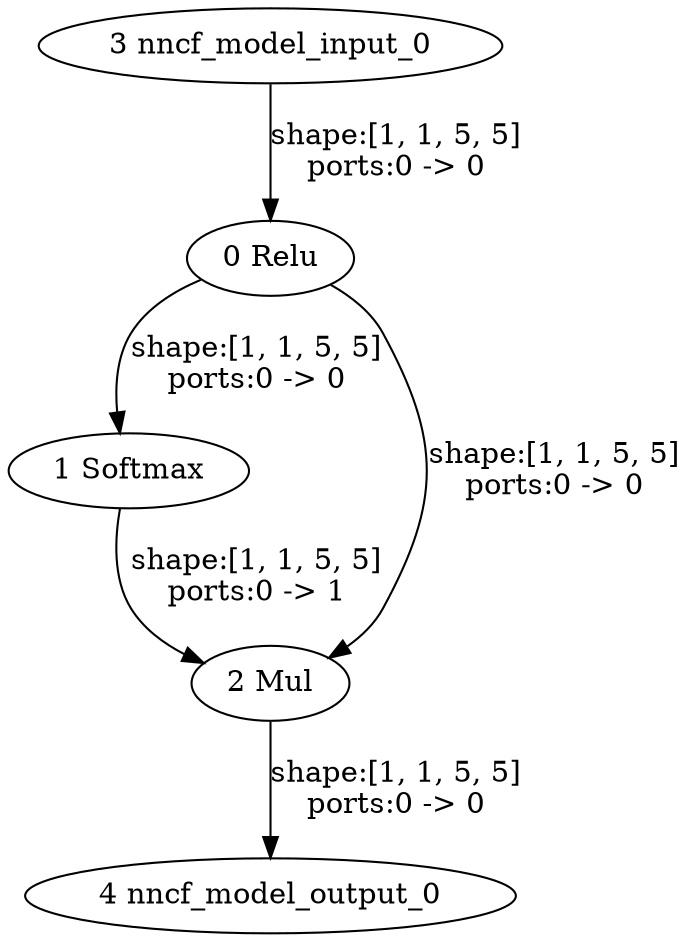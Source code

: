 strict digraph  {
"0 Relu" [id=0, type=Relu];
"1 Softmax" [id=1, type=Softmax];
"2 Mul" [id=2, type=Mul];
"3 nncf_model_input_0" [id=3, type=nncf_model_input];
"4 nncf_model_output_0" [id=4, type=nncf_model_output];
"0 Relu" -> "1 Softmax"  [label="shape:[1, 1, 5, 5]\nports:0 -> 0", style=solid];
"0 Relu" -> "2 Mul"  [label="shape:[1, 1, 5, 5]\nports:0 -> 0", style=solid];
"1 Softmax" -> "2 Mul"  [label="shape:[1, 1, 5, 5]\nports:0 -> 1", style=solid];
"2 Mul" -> "4 nncf_model_output_0"  [label="shape:[1, 1, 5, 5]\nports:0 -> 0", style=solid];
"3 nncf_model_input_0" -> "0 Relu"  [label="shape:[1, 1, 5, 5]\nports:0 -> 0", style=solid];
}

